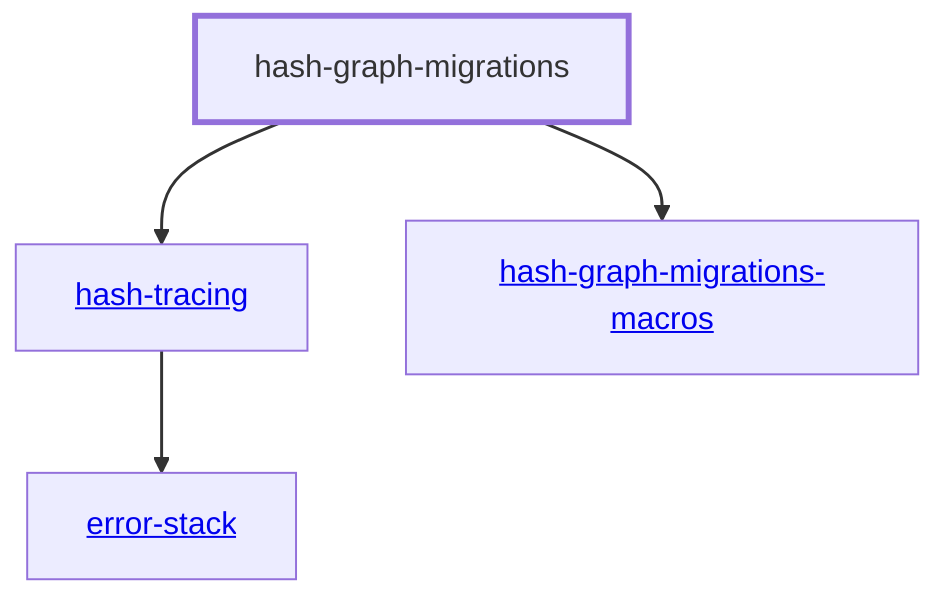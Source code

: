 graph TD
    %% Configure the diagram
    linkStyle default stroke-width:1.5px
    classDef default stroke-width:1px
    classDef root stroke-width:3px
    classDef dev stroke-width:1px
    classDef build stroke-width:1px
    %% Legend
    %% --> : Normal dependency
    %% -.-> : Dev dependency
    %% ---> : Build dependency
    0[hash-graph-migrations]
    class 0 root
    1[<a href="../hash_tracing/index.html">hash-tracing</a>]
    2[<a href="../hash_graph_migrations_macros/index.html">hash-graph-migrations-macros</a>]
    class 2 build
    3[<a href="../error_stack/index.html">error-stack</a>]
    0 --> 1
    0 --> 2
    1 --> 3